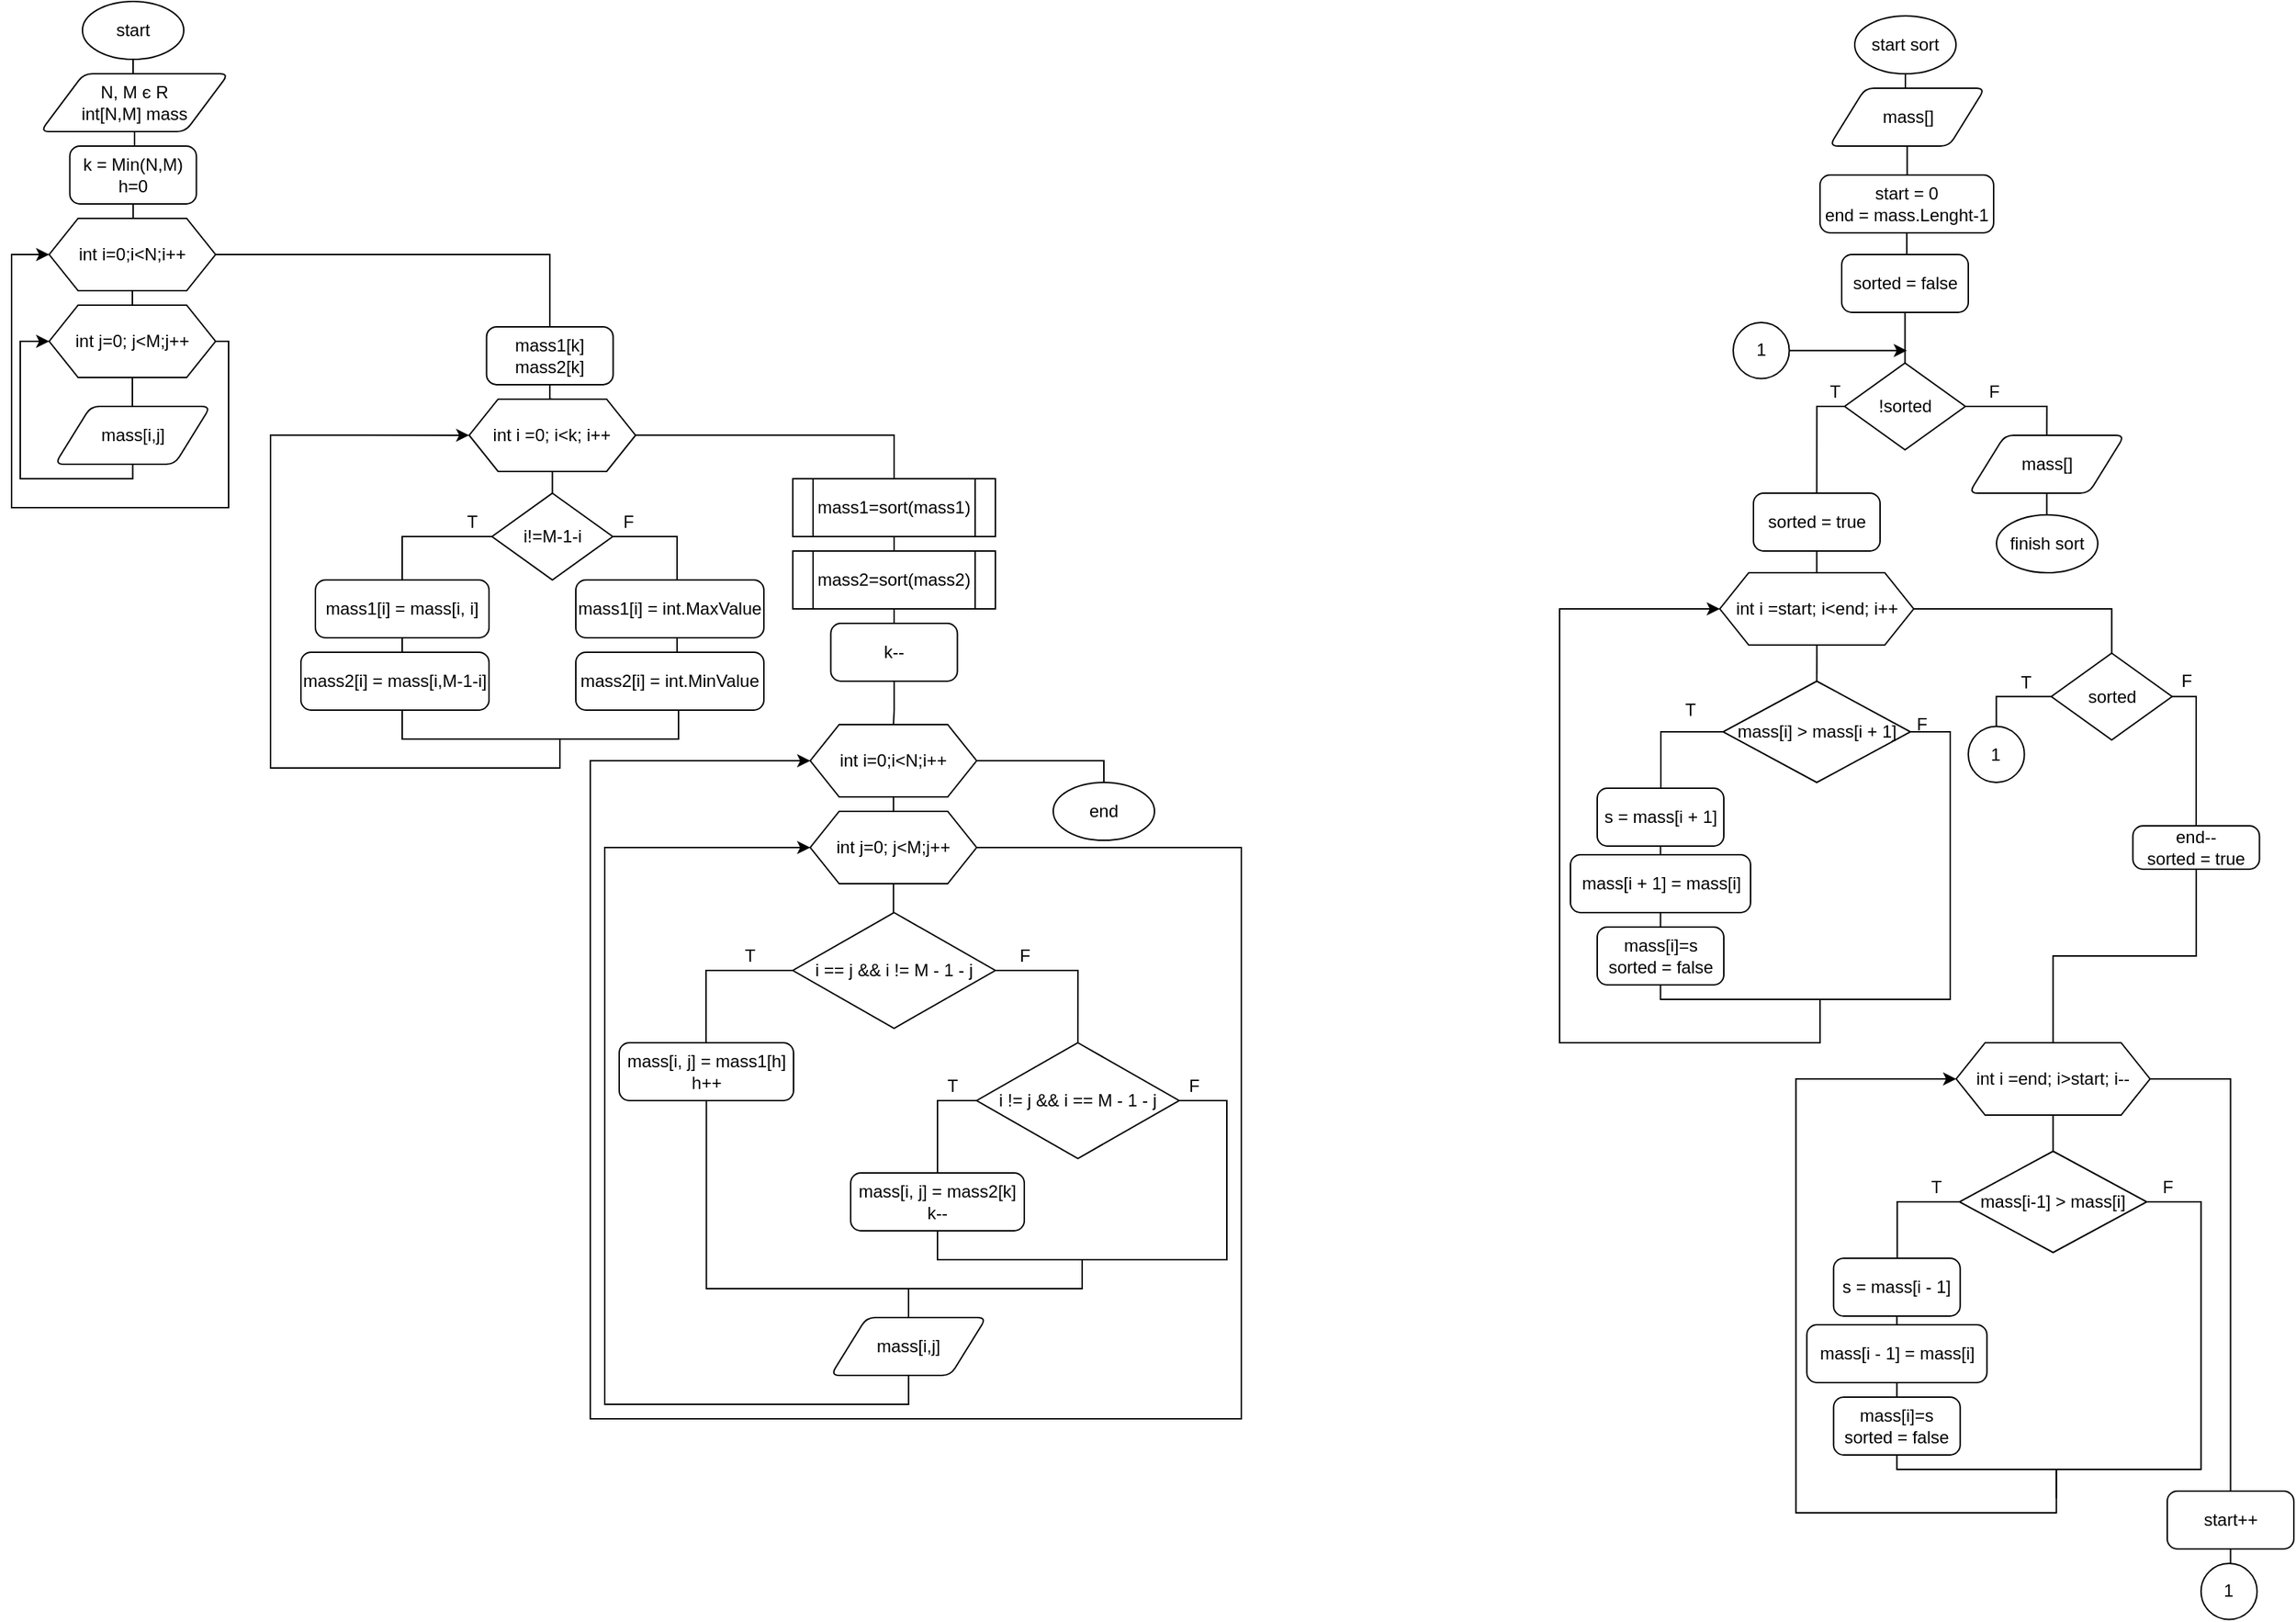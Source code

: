 <mxfile version="15.2.7" type="device"><diagram id="SGW3mGGVzdnjzo3DEvgG" name="Страница 1"><mxGraphModel dx="1024" dy="592" grid="1" gridSize="10" guides="1" tooltips="1" connect="1" arrows="1" fold="1" page="1" pageScale="1" pageWidth="827" pageHeight="1169" math="0" shadow="0"><root><mxCell id="0"/><mxCell id="1" parent="0"/><mxCell id="hLrp-47ymV_QEn_VLQJI-4" style="edgeStyle=orthogonalEdgeStyle;rounded=0;orthogonalLoop=1;jettySize=auto;html=1;endArrow=none;endFill=0;" parent="1" source="hLrp-47ymV_QEn_VLQJI-1" target="hLrp-47ymV_QEn_VLQJI-3" edge="1"><mxGeometry relative="1" as="geometry"/></mxCell><mxCell id="hLrp-47ymV_QEn_VLQJI-1" value="start" style="strokeWidth=1;html=1;shape=mxgraph.flowchart.start_1;whiteSpace=wrap;" parent="1" vertex="1"><mxGeometry x="59" y="20" width="70" height="40" as="geometry"/></mxCell><mxCell id="hLrp-47ymV_QEn_VLQJI-6" style="edgeStyle=orthogonalEdgeStyle;rounded=0;orthogonalLoop=1;jettySize=auto;html=1;endArrow=none;endFill=0;" parent="1" source="hLrp-47ymV_QEn_VLQJI-3" target="hLrp-47ymV_QEn_VLQJI-5" edge="1"><mxGeometry relative="1" as="geometry"/></mxCell><mxCell id="hLrp-47ymV_QEn_VLQJI-3" value="N, M є R&lt;br&gt;int[N,M] mass" style="shape=parallelogram;html=1;strokeWidth=1;perimeter=parallelogramPerimeter;whiteSpace=wrap;rounded=1;arcSize=12;size=0.23;" parent="1" vertex="1"><mxGeometry x="30" y="70" width="130" height="40" as="geometry"/></mxCell><mxCell id="hLrp-47ymV_QEn_VLQJI-10" style="edgeStyle=orthogonalEdgeStyle;rounded=0;orthogonalLoop=1;jettySize=auto;html=1;endArrow=none;endFill=0;" parent="1" source="hLrp-47ymV_QEn_VLQJI-5" target="hLrp-47ymV_QEn_VLQJI-9" edge="1"><mxGeometry relative="1" as="geometry"/></mxCell><mxCell id="hLrp-47ymV_QEn_VLQJI-5" value="k = Min(N,M)&lt;br&gt;h=0" style="rounded=1;whiteSpace=wrap;html=1;absoluteArcSize=1;arcSize=14;strokeWidth=1;" parent="1" vertex="1"><mxGeometry x="50.25" y="120" width="87.5" height="40" as="geometry"/></mxCell><mxCell id="hLrp-47ymV_QEn_VLQJI-12" style="edgeStyle=orthogonalEdgeStyle;rounded=0;orthogonalLoop=1;jettySize=auto;html=1;endArrow=none;endFill=0;" parent="1" source="hLrp-47ymV_QEn_VLQJI-9" target="hLrp-47ymV_QEn_VLQJI-11" edge="1"><mxGeometry relative="1" as="geometry"/></mxCell><mxCell id="hLrp-47ymV_QEn_VLQJI-35" style="edgeStyle=orthogonalEdgeStyle;rounded=0;orthogonalLoop=1;jettySize=auto;html=1;endArrow=none;endFill=0;" parent="1" source="hLrp-47ymV_QEn_VLQJI-9" target="hLrp-47ymV_QEn_VLQJI-24" edge="1"><mxGeometry relative="1" as="geometry"/></mxCell><mxCell id="hLrp-47ymV_QEn_VLQJI-9" value="int i=0;i&amp;lt;N;i++" style="shape=hexagon;perimeter=hexagonPerimeter2;whiteSpace=wrap;html=1;fixedSize=1;strokeWidth=1;" parent="1" vertex="1"><mxGeometry x="36" y="170" width="115" height="50" as="geometry"/></mxCell><mxCell id="hLrp-47ymV_QEn_VLQJI-15" style="edgeStyle=orthogonalEdgeStyle;rounded=0;orthogonalLoop=1;jettySize=auto;html=1;endArrow=none;endFill=0;" parent="1" source="hLrp-47ymV_QEn_VLQJI-11" target="hLrp-47ymV_QEn_VLQJI-14" edge="1"><mxGeometry relative="1" as="geometry"/></mxCell><mxCell id="hLrp-47ymV_QEn_VLQJI-17" style="edgeStyle=orthogonalEdgeStyle;rounded=0;orthogonalLoop=1;jettySize=auto;html=1;entryX=0;entryY=0.5;entryDx=0;entryDy=0;endArrow=classic;endFill=1;" parent="1" source="hLrp-47ymV_QEn_VLQJI-11" target="hLrp-47ymV_QEn_VLQJI-9" edge="1"><mxGeometry relative="1" as="geometry"><Array as="points"><mxPoint x="160" y="255"/><mxPoint x="160" y="370"/><mxPoint x="10" y="370"/><mxPoint x="10" y="195"/></Array></mxGeometry></mxCell><mxCell id="hLrp-47ymV_QEn_VLQJI-11" value="int j=0; j&amp;lt;M;j++" style="shape=hexagon;perimeter=hexagonPerimeter2;whiteSpace=wrap;html=1;fixedSize=1;strokeWidth=1;" parent="1" vertex="1"><mxGeometry x="36" y="230" width="115" height="50" as="geometry"/></mxCell><mxCell id="hLrp-47ymV_QEn_VLQJI-16" style="edgeStyle=orthogonalEdgeStyle;rounded=0;orthogonalLoop=1;jettySize=auto;html=1;entryX=0;entryY=0.5;entryDx=0;entryDy=0;endArrow=classic;endFill=1;" parent="1" source="hLrp-47ymV_QEn_VLQJI-14" target="hLrp-47ymV_QEn_VLQJI-11" edge="1"><mxGeometry relative="1" as="geometry"><Array as="points"><mxPoint x="94" y="350"/><mxPoint x="16" y="350"/><mxPoint x="16" y="255"/></Array></mxGeometry></mxCell><mxCell id="hLrp-47ymV_QEn_VLQJI-14" value="mass[i,j]" style="shape=parallelogram;html=1;strokeWidth=1;perimeter=parallelogramPerimeter;whiteSpace=wrap;rounded=1;arcSize=12;size=0.23;" parent="1" vertex="1"><mxGeometry x="40" y="300" width="107.5" height="40" as="geometry"/></mxCell><mxCell id="hLrp-47ymV_QEn_VLQJI-21" style="edgeStyle=orthogonalEdgeStyle;rounded=0;orthogonalLoop=1;jettySize=auto;html=1;endArrow=none;endFill=0;" parent="1" source="hLrp-47ymV_QEn_VLQJI-18" target="hLrp-47ymV_QEn_VLQJI-20" edge="1"><mxGeometry relative="1" as="geometry"/></mxCell><mxCell id="hLrp-47ymV_QEn_VLQJI-38" style="edgeStyle=orthogonalEdgeStyle;rounded=0;orthogonalLoop=1;jettySize=auto;html=1;endArrow=none;endFill=0;" parent="1" source="hLrp-47ymV_QEn_VLQJI-18" target="hLrp-47ymV_QEn_VLQJI-37" edge="1"><mxGeometry relative="1" as="geometry"/></mxCell><mxCell id="hLrp-47ymV_QEn_VLQJI-18" value="int i =0; i&amp;lt;k; i++" style="shape=hexagon;perimeter=hexagonPerimeter2;whiteSpace=wrap;html=1;fixedSize=1;strokeWidth=1;" parent="1" vertex="1"><mxGeometry x="326.3" y="294.94" width="115" height="50" as="geometry"/></mxCell><mxCell id="hLrp-47ymV_QEn_VLQJI-27" style="edgeStyle=orthogonalEdgeStyle;rounded=0;orthogonalLoop=1;jettySize=auto;html=1;endArrow=none;endFill=0;" parent="1" source="hLrp-47ymV_QEn_VLQJI-20" target="hLrp-47ymV_QEn_VLQJI-22" edge="1"><mxGeometry relative="1" as="geometry"><Array as="points"><mxPoint x="280" y="390"/></Array></mxGeometry></mxCell><mxCell id="hLrp-47ymV_QEn_VLQJI-28" style="edgeStyle=orthogonalEdgeStyle;rounded=0;orthogonalLoop=1;jettySize=auto;html=1;entryX=0.5;entryY=0;entryDx=0;entryDy=0;endArrow=none;endFill=0;" parent="1" source="hLrp-47ymV_QEn_VLQJI-20" target="hLrp-47ymV_QEn_VLQJI-23" edge="1"><mxGeometry relative="1" as="geometry"><Array as="points"><mxPoint x="470" y="390"/><mxPoint x="470" y="420"/></Array></mxGeometry></mxCell><mxCell id="hLrp-47ymV_QEn_VLQJI-20" value="i!=M-1-i" style="strokeWidth=1;html=1;shape=mxgraph.flowchart.decision;whiteSpace=wrap;" parent="1" vertex="1"><mxGeometry x="342.05" y="360" width="83.5" height="60" as="geometry"/></mxCell><mxCell id="hLrp-47ymV_QEn_VLQJI-33" style="edgeStyle=orthogonalEdgeStyle;rounded=0;orthogonalLoop=1;jettySize=auto;html=1;entryX=0;entryY=0.5;entryDx=0;entryDy=0;endArrow=classic;endFill=1;exitX=0.5;exitY=1;exitDx=0;exitDy=0;" parent="1" source="hLrp-47ymV_QEn_VLQJI-75" target="hLrp-47ymV_QEn_VLQJI-18" edge="1"><mxGeometry relative="1" as="geometry"><Array as="points"><mxPoint x="280" y="530"/><mxPoint x="389" y="530"/><mxPoint x="389" y="550"/><mxPoint x="189" y="550"/><mxPoint x="189" y="320"/></Array></mxGeometry></mxCell><mxCell id="hLrp-47ymV_QEn_VLQJI-76" style="edgeStyle=orthogonalEdgeStyle;rounded=0;orthogonalLoop=1;jettySize=auto;html=1;endArrow=none;endFill=0;" parent="1" source="hLrp-47ymV_QEn_VLQJI-22" target="hLrp-47ymV_QEn_VLQJI-75" edge="1"><mxGeometry relative="1" as="geometry"/></mxCell><mxCell id="hLrp-47ymV_QEn_VLQJI-22" value="mass1[i] = mass[i, i]" style="rounded=1;whiteSpace=wrap;html=1;absoluteArcSize=1;arcSize=14;strokeWidth=1;" parent="1" vertex="1"><mxGeometry x="220" y="420" width="120" height="40" as="geometry"/></mxCell><mxCell id="hLrp-47ymV_QEn_VLQJI-34" style="edgeStyle=orthogonalEdgeStyle;rounded=0;orthogonalLoop=1;jettySize=auto;html=1;endArrow=none;endFill=0;exitX=0.5;exitY=1;exitDx=0;exitDy=0;" parent="1" source="hLrp-47ymV_QEn_VLQJI-78" edge="1"><mxGeometry relative="1" as="geometry"><mxPoint x="389" y="550" as="targetPoint"/><Array as="points"><mxPoint x="471" y="510"/><mxPoint x="471" y="530"/><mxPoint x="389" y="530"/></Array></mxGeometry></mxCell><mxCell id="hLrp-47ymV_QEn_VLQJI-79" style="edgeStyle=orthogonalEdgeStyle;rounded=0;orthogonalLoop=1;jettySize=auto;html=1;endArrow=none;endFill=0;" parent="1" source="hLrp-47ymV_QEn_VLQJI-23" target="hLrp-47ymV_QEn_VLQJI-78" edge="1"><mxGeometry relative="1" as="geometry"><Array as="points"><mxPoint x="470" y="465"/><mxPoint x="470" y="465"/></Array></mxGeometry></mxCell><mxCell id="hLrp-47ymV_QEn_VLQJI-23" value="mass1[i] = int.MaxValue&lt;br&gt;" style="rounded=1;whiteSpace=wrap;html=1;absoluteArcSize=1;arcSize=14;strokeWidth=1;" parent="1" vertex="1"><mxGeometry x="400.0" y="420" width="130" height="40" as="geometry"/></mxCell><mxCell id="hLrp-47ymV_QEn_VLQJI-26" style="edgeStyle=orthogonalEdgeStyle;rounded=0;orthogonalLoop=1;jettySize=auto;html=1;endArrow=none;endFill=0;" parent="1" source="hLrp-47ymV_QEn_VLQJI-24" edge="1"><mxGeometry relative="1" as="geometry"><mxPoint x="384.3" y="294.94" as="targetPoint"/><Array as="points"><mxPoint x="382.3" y="294.94"/></Array></mxGeometry></mxCell><mxCell id="hLrp-47ymV_QEn_VLQJI-24" value="mass1[k]&lt;br&gt;mass2[k]" style="rounded=1;whiteSpace=wrap;html=1;absoluteArcSize=1;arcSize=14;strokeWidth=1;" parent="1" vertex="1"><mxGeometry x="338.3" y="244.94" width="87.5" height="40" as="geometry"/></mxCell><mxCell id="hLrp-47ymV_QEn_VLQJI-29" value="T" style="text;html=1;align=center;verticalAlign=middle;resizable=0;points=[];autosize=1;strokeColor=none;fillColor=none;" parent="1" vertex="1"><mxGeometry x="318.05" y="370" width="20" height="20" as="geometry"/></mxCell><mxCell id="hLrp-47ymV_QEn_VLQJI-30" value="F" style="text;html=1;align=center;verticalAlign=middle;resizable=0;points=[];autosize=1;strokeColor=none;fillColor=none;" parent="1" vertex="1"><mxGeometry x="426.05" y="370" width="20" height="20" as="geometry"/></mxCell><mxCell id="hLrp-47ymV_QEn_VLQJI-40" style="edgeStyle=orthogonalEdgeStyle;rounded=0;orthogonalLoop=1;jettySize=auto;html=1;endArrow=none;endFill=0;" parent="1" source="hLrp-47ymV_QEn_VLQJI-37" target="hLrp-47ymV_QEn_VLQJI-39" edge="1"><mxGeometry relative="1" as="geometry"/></mxCell><mxCell id="hLrp-47ymV_QEn_VLQJI-37" value="mass1=sort(mass1)" style="shape=process;whiteSpace=wrap;html=1;backgroundOutline=1;" parent="1" vertex="1"><mxGeometry x="550" y="350" width="140" height="40" as="geometry"/></mxCell><mxCell id="hLrp-47ymV_QEn_VLQJI-44" style="edgeStyle=orthogonalEdgeStyle;rounded=0;orthogonalLoop=1;jettySize=auto;html=1;entryX=0.5;entryY=0;entryDx=0;entryDy=0;endArrow=none;endFill=0;" parent="1" source="hLrp-47ymV_QEn_VLQJI-39" target="hLrp-47ymV_QEn_VLQJI-43" edge="1"><mxGeometry relative="1" as="geometry"/></mxCell><mxCell id="hLrp-47ymV_QEn_VLQJI-39" value="mass2=sort(mass2)" style="shape=process;whiteSpace=wrap;html=1;backgroundOutline=1;" parent="1" vertex="1"><mxGeometry x="550" y="400" width="140" height="40" as="geometry"/></mxCell><mxCell id="hLrp-47ymV_QEn_VLQJI-53" style="edgeStyle=orthogonalEdgeStyle;rounded=0;orthogonalLoop=1;jettySize=auto;html=1;entryX=0.5;entryY=0;entryDx=0;entryDy=0;endArrow=none;endFill=0;" parent="1" source="hLrp-47ymV_QEn_VLQJI-43" target="hLrp-47ymV_QEn_VLQJI-47" edge="1"><mxGeometry relative="1" as="geometry"/></mxCell><mxCell id="hLrp-47ymV_QEn_VLQJI-43" value="k--" style="rounded=1;whiteSpace=wrap;html=1;absoluteArcSize=1;arcSize=14;strokeWidth=1;" parent="1" vertex="1"><mxGeometry x="576.25" y="450" width="87.5" height="40" as="geometry"/></mxCell><mxCell id="hLrp-47ymV_QEn_VLQJI-46" style="edgeStyle=orthogonalEdgeStyle;rounded=0;orthogonalLoop=1;jettySize=auto;html=1;endArrow=none;endFill=0;" parent="1" source="hLrp-47ymV_QEn_VLQJI-47" target="hLrp-47ymV_QEn_VLQJI-50" edge="1"><mxGeometry relative="1" as="geometry"/></mxCell><mxCell id="hLrp-47ymV_QEn_VLQJI-74" style="edgeStyle=orthogonalEdgeStyle;rounded=0;orthogonalLoop=1;jettySize=auto;html=1;entryX=0.5;entryY=0;entryDx=0;entryDy=0;entryPerimeter=0;endArrow=none;endFill=0;" parent="1" source="hLrp-47ymV_QEn_VLQJI-47" target="hLrp-47ymV_QEn_VLQJI-73" edge="1"><mxGeometry relative="1" as="geometry"><Array as="points"><mxPoint x="765" y="545"/></Array></mxGeometry></mxCell><mxCell id="hLrp-47ymV_QEn_VLQJI-47" value="int i=0;i&amp;lt;N;i++" style="shape=hexagon;perimeter=hexagonPerimeter2;whiteSpace=wrap;html=1;fixedSize=1;strokeWidth=1;" parent="1" vertex="1"><mxGeometry x="562.05" y="520" width="115" height="50" as="geometry"/></mxCell><mxCell id="hLrp-47ymV_QEn_VLQJI-55" style="edgeStyle=orthogonalEdgeStyle;rounded=0;orthogonalLoop=1;jettySize=auto;html=1;entryX=0.5;entryY=0;entryDx=0;entryDy=0;entryPerimeter=0;endArrow=none;endFill=0;" parent="1" source="hLrp-47ymV_QEn_VLQJI-50" target="hLrp-47ymV_QEn_VLQJI-54" edge="1"><mxGeometry relative="1" as="geometry"/></mxCell><mxCell id="hLrp-47ymV_QEn_VLQJI-72" style="edgeStyle=orthogonalEdgeStyle;rounded=0;orthogonalLoop=1;jettySize=auto;html=1;entryX=0;entryY=0.5;entryDx=0;entryDy=0;endArrow=classic;endFill=1;" parent="1" source="hLrp-47ymV_QEn_VLQJI-50" target="hLrp-47ymV_QEn_VLQJI-47" edge="1"><mxGeometry relative="1" as="geometry"><Array as="points"><mxPoint x="860" y="605"/><mxPoint x="860" y="1000"/><mxPoint x="410" y="1000"/><mxPoint x="410" y="545"/></Array></mxGeometry></mxCell><mxCell id="hLrp-47ymV_QEn_VLQJI-50" value="int j=0; j&amp;lt;M;j++" style="shape=hexagon;perimeter=hexagonPerimeter2;whiteSpace=wrap;html=1;fixedSize=1;strokeWidth=1;" parent="1" vertex="1"><mxGeometry x="562.05" y="580" width="115" height="50" as="geometry"/></mxCell><mxCell id="hLrp-47ymV_QEn_VLQJI-57" style="edgeStyle=orthogonalEdgeStyle;rounded=0;orthogonalLoop=1;jettySize=auto;html=1;endArrow=none;endFill=0;entryX=0.5;entryY=0;entryDx=0;entryDy=0;entryPerimeter=0;" parent="1" source="hLrp-47ymV_QEn_VLQJI-54" target="hLrp-47ymV_QEn_VLQJI-56" edge="1"><mxGeometry relative="1" as="geometry"><Array as="points"><mxPoint x="747" y="690"/></Array></mxGeometry></mxCell><mxCell id="hLrp-47ymV_QEn_VLQJI-61" style="edgeStyle=orthogonalEdgeStyle;rounded=0;orthogonalLoop=1;jettySize=auto;html=1;endArrow=none;endFill=0;" parent="1" source="hLrp-47ymV_QEn_VLQJI-54" target="hLrp-47ymV_QEn_VLQJI-58" edge="1"><mxGeometry relative="1" as="geometry"><Array as="points"><mxPoint x="490" y="690"/></Array></mxGeometry></mxCell><mxCell id="hLrp-47ymV_QEn_VLQJI-54" value="i == j &amp;amp;&amp;amp; i != M - 1 - j" style="strokeWidth=1;html=1;shape=mxgraph.flowchart.decision;whiteSpace=wrap;" parent="1" vertex="1"><mxGeometry x="550" y="650" width="140" height="80" as="geometry"/></mxCell><mxCell id="hLrp-47ymV_QEn_VLQJI-62" style="edgeStyle=orthogonalEdgeStyle;rounded=0;orthogonalLoop=1;jettySize=auto;html=1;endArrow=none;endFill=0;" parent="1" source="hLrp-47ymV_QEn_VLQJI-56" target="hLrp-47ymV_QEn_VLQJI-60" edge="1"><mxGeometry relative="1" as="geometry"><Array as="points"><mxPoint x="650" y="780"/></Array></mxGeometry></mxCell><mxCell id="hLrp-47ymV_QEn_VLQJI-64" style="edgeStyle=orthogonalEdgeStyle;rounded=0;orthogonalLoop=1;jettySize=auto;html=1;endArrow=none;endFill=0;" parent="1" source="hLrp-47ymV_QEn_VLQJI-56" edge="1"><mxGeometry relative="1" as="geometry"><mxPoint x="750" y="910" as="targetPoint"/><Array as="points"><mxPoint x="850" y="780"/><mxPoint x="850" y="890"/><mxPoint x="750" y="890"/></Array></mxGeometry></mxCell><mxCell id="hLrp-47ymV_QEn_VLQJI-56" value="i != j &amp;amp;&amp;amp; i == M - 1 - j" style="strokeWidth=1;html=1;shape=mxgraph.flowchart.decision;whiteSpace=wrap;" parent="1" vertex="1"><mxGeometry x="677.05" y="740" width="140" height="80" as="geometry"/></mxCell><mxCell id="hLrp-47ymV_QEn_VLQJI-65" style="edgeStyle=orthogonalEdgeStyle;rounded=0;orthogonalLoop=1;jettySize=auto;html=1;endArrow=none;endFill=0;" parent="1" source="hLrp-47ymV_QEn_VLQJI-58" target="hLrp-47ymV_QEn_VLQJI-70" edge="1"><mxGeometry relative="1" as="geometry"><mxPoint x="630" y="1011" as="targetPoint"/><Array as="points"><mxPoint x="490" y="910"/><mxPoint x="630" y="910"/></Array></mxGeometry></mxCell><mxCell id="hLrp-47ymV_QEn_VLQJI-58" value="mass[i, j] = mass1[h]&lt;br&gt;h++" style="rounded=1;whiteSpace=wrap;html=1;absoluteArcSize=1;arcSize=14;strokeWidth=1;" parent="1" vertex="1"><mxGeometry x="430" y="740" width="120.5" height="40" as="geometry"/></mxCell><mxCell id="hLrp-47ymV_QEn_VLQJI-63" style="edgeStyle=orthogonalEdgeStyle;rounded=0;orthogonalLoop=1;jettySize=auto;html=1;endArrow=none;endFill=0;" parent="1" source="hLrp-47ymV_QEn_VLQJI-60" edge="1"><mxGeometry relative="1" as="geometry"><mxPoint x="630" y="990" as="targetPoint"/><Array as="points"><mxPoint x="650" y="890"/><mxPoint x="750" y="890"/><mxPoint x="750" y="910"/><mxPoint x="630" y="910"/></Array></mxGeometry></mxCell><mxCell id="hLrp-47ymV_QEn_VLQJI-60" value="mass[i, j] = mass2[k]&lt;br&gt;k--" style="rounded=1;whiteSpace=wrap;html=1;absoluteArcSize=1;arcSize=14;strokeWidth=1;" parent="1" vertex="1"><mxGeometry x="590" y="830" width="120" height="40" as="geometry"/></mxCell><mxCell id="hLrp-47ymV_QEn_VLQJI-66" value="F" style="text;html=1;align=center;verticalAlign=middle;resizable=0;points=[];autosize=1;strokeColor=none;fillColor=none;" parent="1" vertex="1"><mxGeometry x="817.05" y="760" width="20" height="20" as="geometry"/></mxCell><mxCell id="hLrp-47ymV_QEn_VLQJI-67" value="T" style="text;html=1;align=center;verticalAlign=middle;resizable=0;points=[];autosize=1;strokeColor=none;fillColor=none;" parent="1" vertex="1"><mxGeometry x="650" y="760" width="20" height="20" as="geometry"/></mxCell><mxCell id="hLrp-47ymV_QEn_VLQJI-68" value="T" style="text;html=1;align=center;verticalAlign=middle;resizable=0;points=[];autosize=1;strokeColor=none;fillColor=none;" parent="1" vertex="1"><mxGeometry x="510" y="670" width="20" height="20" as="geometry"/></mxCell><mxCell id="hLrp-47ymV_QEn_VLQJI-69" value="F" style="text;html=1;align=center;verticalAlign=middle;resizable=0;points=[];autosize=1;strokeColor=none;fillColor=none;" parent="1" vertex="1"><mxGeometry x="700" y="670" width="20" height="20" as="geometry"/></mxCell><mxCell id="hLrp-47ymV_QEn_VLQJI-71" style="edgeStyle=orthogonalEdgeStyle;rounded=0;orthogonalLoop=1;jettySize=auto;html=1;entryX=0;entryY=0.5;entryDx=0;entryDy=0;endArrow=classic;endFill=1;" parent="1" source="hLrp-47ymV_QEn_VLQJI-70" target="hLrp-47ymV_QEn_VLQJI-50" edge="1"><mxGeometry relative="1" as="geometry"><Array as="points"><mxPoint x="630" y="990"/><mxPoint x="420" y="990"/><mxPoint x="420" y="605"/></Array></mxGeometry></mxCell><mxCell id="hLrp-47ymV_QEn_VLQJI-70" value="mass[i,j]" style="shape=parallelogram;html=1;strokeWidth=1;perimeter=parallelogramPerimeter;whiteSpace=wrap;rounded=1;arcSize=12;size=0.23;" parent="1" vertex="1"><mxGeometry x="576.25" y="930" width="107.5" height="40" as="geometry"/></mxCell><mxCell id="hLrp-47ymV_QEn_VLQJI-73" value="end" style="strokeWidth=1;html=1;shape=mxgraph.flowchart.start_1;whiteSpace=wrap;" parent="1" vertex="1"><mxGeometry x="730" y="560" width="70" height="40" as="geometry"/></mxCell><mxCell id="hLrp-47ymV_QEn_VLQJI-75" value="&lt;span&gt;mass2[i] = mass[i,M-1-i]&lt;/span&gt;" style="rounded=1;whiteSpace=wrap;html=1;absoluteArcSize=1;arcSize=14;strokeWidth=1;" parent="1" vertex="1"><mxGeometry x="210" y="470" width="130" height="40" as="geometry"/></mxCell><mxCell id="hLrp-47ymV_QEn_VLQJI-78" value="&lt;span&gt;mass2[i] = int.MinValue&lt;/span&gt;" style="rounded=1;whiteSpace=wrap;html=1;absoluteArcSize=1;arcSize=14;strokeWidth=1;" parent="1" vertex="1"><mxGeometry x="400" y="470" width="130" height="40" as="geometry"/></mxCell><mxCell id="hLrp-47ymV_QEn_VLQJI-84" style="edgeStyle=orthogonalEdgeStyle;rounded=0;orthogonalLoop=1;jettySize=auto;html=1;endArrow=none;endFill=0;" parent="1" source="hLrp-47ymV_QEn_VLQJI-81" target="hLrp-47ymV_QEn_VLQJI-83" edge="1"><mxGeometry relative="1" as="geometry"/></mxCell><mxCell id="hLrp-47ymV_QEn_VLQJI-81" value="start sort" style="strokeWidth=1;html=1;shape=mxgraph.flowchart.start_1;whiteSpace=wrap;" parent="1" vertex="1"><mxGeometry x="1284" y="30" width="70" height="40" as="geometry"/></mxCell><mxCell id="hLrp-47ymV_QEn_VLQJI-88" style="edgeStyle=orthogonalEdgeStyle;rounded=0;orthogonalLoop=1;jettySize=auto;html=1;entryX=0.5;entryY=0;entryDx=0;entryDy=0;endArrow=none;endFill=0;" parent="1" source="hLrp-47ymV_QEn_VLQJI-82" target="hLrp-47ymV_QEn_VLQJI-87" edge="1"><mxGeometry relative="1" as="geometry"/></mxCell><mxCell id="hLrp-47ymV_QEn_VLQJI-82" value="start = 0&lt;br&gt;end = mass.Lenght-1" style="rounded=1;whiteSpace=wrap;html=1;absoluteArcSize=1;arcSize=14;strokeWidth=1;" parent="1" vertex="1"><mxGeometry x="1260" y="140" width="120" height="40" as="geometry"/></mxCell><mxCell id="hLrp-47ymV_QEn_VLQJI-86" style="edgeStyle=orthogonalEdgeStyle;rounded=0;orthogonalLoop=1;jettySize=auto;html=1;entryX=0.5;entryY=0;entryDx=0;entryDy=0;endArrow=none;endFill=0;" parent="1" source="hLrp-47ymV_QEn_VLQJI-83" target="hLrp-47ymV_QEn_VLQJI-82" edge="1"><mxGeometry relative="1" as="geometry"/></mxCell><mxCell id="hLrp-47ymV_QEn_VLQJI-83" value="mass[]" style="shape=parallelogram;html=1;strokeWidth=1;perimeter=parallelogramPerimeter;whiteSpace=wrap;rounded=1;arcSize=12;size=0.23;" parent="1" vertex="1"><mxGeometry x="1266.5" y="80" width="107.5" height="40" as="geometry"/></mxCell><mxCell id="hLrp-47ymV_QEn_VLQJI-90" style="edgeStyle=orthogonalEdgeStyle;rounded=0;orthogonalLoop=1;jettySize=auto;html=1;entryX=0.5;entryY=0;entryDx=0;entryDy=0;entryPerimeter=0;endArrow=none;endFill=0;" parent="1" source="hLrp-47ymV_QEn_VLQJI-87" target="hLrp-47ymV_QEn_VLQJI-89" edge="1"><mxGeometry relative="1" as="geometry"/></mxCell><mxCell id="hLrp-47ymV_QEn_VLQJI-87" value="sorted = false" style="rounded=1;whiteSpace=wrap;html=1;absoluteArcSize=1;arcSize=14;strokeWidth=1;" parent="1" vertex="1"><mxGeometry x="1275" y="195" width="87.5" height="40" as="geometry"/></mxCell><mxCell id="hLrp-47ymV_QEn_VLQJI-91" style="edgeStyle=orthogonalEdgeStyle;rounded=0;orthogonalLoop=1;jettySize=auto;html=1;endArrow=none;endFill=0;entryX=0.5;entryY=0;entryDx=0;entryDy=0;" parent="1" source="hLrp-47ymV_QEn_VLQJI-89" target="hLrp-47ymV_QEn_VLQJI-92" edge="1"><mxGeometry relative="1" as="geometry"><mxPoint x="1254" y="350" as="targetPoint"/><Array as="points"><mxPoint x="1258" y="300"/></Array></mxGeometry></mxCell><mxCell id="hLrp-47ymV_QEn_VLQJI-140" style="edgeStyle=orthogonalEdgeStyle;rounded=0;orthogonalLoop=1;jettySize=auto;html=1;entryX=0.5;entryY=0;entryDx=0;entryDy=0;endArrow=none;endFill=0;" parent="1" source="hLrp-47ymV_QEn_VLQJI-89" target="hLrp-47ymV_QEn_VLQJI-138" edge="1"><mxGeometry relative="1" as="geometry"/></mxCell><mxCell id="hLrp-47ymV_QEn_VLQJI-89" value="!sorted" style="strokeWidth=1;html=1;shape=mxgraph.flowchart.decision;whiteSpace=wrap;" parent="1" vertex="1"><mxGeometry x="1277" y="270" width="83.5" height="60" as="geometry"/></mxCell><mxCell id="hLrp-47ymV_QEn_VLQJI-110" style="edgeStyle=orthogonalEdgeStyle;rounded=0;orthogonalLoop=1;jettySize=auto;html=1;entryX=0.5;entryY=0;entryDx=0;entryDy=0;endArrow=none;endFill=0;" parent="1" source="hLrp-47ymV_QEn_VLQJI-92" target="hLrp-47ymV_QEn_VLQJI-93" edge="1"><mxGeometry relative="1" as="geometry"/></mxCell><mxCell id="hLrp-47ymV_QEn_VLQJI-92" value="sorted = true" style="rounded=1;whiteSpace=wrap;html=1;absoluteArcSize=1;arcSize=14;strokeWidth=1;" parent="1" vertex="1"><mxGeometry x="1214" y="360" width="87.5" height="40" as="geometry"/></mxCell><mxCell id="hLrp-47ymV_QEn_VLQJI-101" style="edgeStyle=orthogonalEdgeStyle;rounded=0;orthogonalLoop=1;jettySize=auto;html=1;entryX=0.5;entryY=0;entryDx=0;entryDy=0;entryPerimeter=0;endArrow=none;endFill=0;" parent="1" source="hLrp-47ymV_QEn_VLQJI-93" target="hLrp-47ymV_QEn_VLQJI-94" edge="1"><mxGeometry relative="1" as="geometry"/></mxCell><mxCell id="hLrp-47ymV_QEn_VLQJI-111" style="edgeStyle=orthogonalEdgeStyle;rounded=0;orthogonalLoop=1;jettySize=auto;html=1;endArrow=none;endFill=0;" parent="1" source="hLrp-47ymV_QEn_VLQJI-93" target="hLrp-47ymV_QEn_VLQJI-105" edge="1"><mxGeometry relative="1" as="geometry"/></mxCell><mxCell id="hLrp-47ymV_QEn_VLQJI-93" value="int i =start; i&amp;lt;end; i++" style="shape=hexagon;perimeter=hexagonPerimeter2;whiteSpace=wrap;html=1;fixedSize=1;strokeWidth=1;" parent="1" vertex="1"><mxGeometry x="1190.75" y="415" width="134" height="50" as="geometry"/></mxCell><mxCell id="hLrp-47ymV_QEn_VLQJI-98" style="edgeStyle=orthogonalEdgeStyle;rounded=0;orthogonalLoop=1;jettySize=auto;html=1;endArrow=none;endFill=0;" parent="1" source="hLrp-47ymV_QEn_VLQJI-94" target="hLrp-47ymV_QEn_VLQJI-95" edge="1"><mxGeometry relative="1" as="geometry"><Array as="points"><mxPoint x="1150" y="525"/></Array></mxGeometry></mxCell><mxCell id="hLrp-47ymV_QEn_VLQJI-103" style="edgeStyle=orthogonalEdgeStyle;rounded=0;orthogonalLoop=1;jettySize=auto;html=1;endArrow=classic;endFill=1;entryX=0;entryY=0.5;entryDx=0;entryDy=0;" parent="1" source="hLrp-47ymV_QEn_VLQJI-94" target="hLrp-47ymV_QEn_VLQJI-93" edge="1"><mxGeometry relative="1" as="geometry"><mxPoint x="1260" y="740" as="targetPoint"/><Array as="points"><mxPoint x="1350" y="525"/><mxPoint x="1350" y="710"/><mxPoint x="1260" y="710"/><mxPoint x="1260" y="740"/><mxPoint x="1080" y="740"/><mxPoint x="1080" y="440"/></Array></mxGeometry></mxCell><mxCell id="hLrp-47ymV_QEn_VLQJI-94" value="mass[i] &amp;gt; mass[i + 1]" style="strokeWidth=1;html=1;shape=mxgraph.flowchart.decision;whiteSpace=wrap;" parent="1" vertex="1"><mxGeometry x="1193" y="490" width="129.5" height="70" as="geometry"/></mxCell><mxCell id="hLrp-47ymV_QEn_VLQJI-99" style="edgeStyle=orthogonalEdgeStyle;rounded=0;orthogonalLoop=1;jettySize=auto;html=1;entryX=0.5;entryY=0;entryDx=0;entryDy=0;endArrow=none;endFill=0;" parent="1" source="hLrp-47ymV_QEn_VLQJI-95" target="hLrp-47ymV_QEn_VLQJI-96" edge="1"><mxGeometry relative="1" as="geometry"/></mxCell><mxCell id="hLrp-47ymV_QEn_VLQJI-95" value="s = mass[i + 1]" style="rounded=1;whiteSpace=wrap;html=1;absoluteArcSize=1;arcSize=14;strokeWidth=1;" parent="1" vertex="1"><mxGeometry x="1106" y="564" width="87.5" height="40" as="geometry"/></mxCell><mxCell id="hLrp-47ymV_QEn_VLQJI-100" style="edgeStyle=orthogonalEdgeStyle;rounded=0;orthogonalLoop=1;jettySize=auto;html=1;entryX=0.5;entryY=0;entryDx=0;entryDy=0;endArrow=none;endFill=0;" parent="1" source="hLrp-47ymV_QEn_VLQJI-96" target="hLrp-47ymV_QEn_VLQJI-97" edge="1"><mxGeometry relative="1" as="geometry"/></mxCell><mxCell id="hLrp-47ymV_QEn_VLQJI-96" value="mass[i + 1] = mass[i]" style="rounded=1;whiteSpace=wrap;html=1;absoluteArcSize=1;arcSize=14;strokeWidth=1;" parent="1" vertex="1"><mxGeometry x="1087.5" y="610" width="124.5" height="40" as="geometry"/></mxCell><mxCell id="hLrp-47ymV_QEn_VLQJI-104" style="edgeStyle=orthogonalEdgeStyle;rounded=0;orthogonalLoop=1;jettySize=auto;html=1;endArrow=none;endFill=0;" parent="1" source="hLrp-47ymV_QEn_VLQJI-97" edge="1"><mxGeometry relative="1" as="geometry"><mxPoint x="1260" y="730" as="targetPoint"/><Array as="points"><mxPoint x="1150" y="710"/><mxPoint x="1260" y="710"/><mxPoint x="1260" y="730"/></Array></mxGeometry></mxCell><mxCell id="hLrp-47ymV_QEn_VLQJI-97" value="mass[i]=s&lt;br&gt;sorted = false" style="rounded=1;whiteSpace=wrap;html=1;absoluteArcSize=1;arcSize=14;strokeWidth=1;" parent="1" vertex="1"><mxGeometry x="1106" y="660" width="87.5" height="40" as="geometry"/></mxCell><mxCell id="hLrp-47ymV_QEn_VLQJI-106" style="edgeStyle=orthogonalEdgeStyle;rounded=0;orthogonalLoop=1;jettySize=auto;html=1;endArrow=none;endFill=0;" parent="1" source="hLrp-47ymV_QEn_VLQJI-105" target="hLrp-47ymV_QEn_VLQJI-107" edge="1"><mxGeometry relative="1" as="geometry"><mxPoint x="1381.87" y="540.62" as="targetPoint"/><Array as="points"><mxPoint x="1381.87" y="500.62"/></Array></mxGeometry></mxCell><mxCell id="hLrp-47ymV_QEn_VLQJI-112" style="edgeStyle=orthogonalEdgeStyle;rounded=0;orthogonalLoop=1;jettySize=auto;html=1;endArrow=none;endFill=0;entryX=0.5;entryY=0;entryDx=0;entryDy=0;" parent="1" source="hLrp-47ymV_QEn_VLQJI-105" target="hLrp-47ymV_QEn_VLQJI-114" edge="1"><mxGeometry relative="1" as="geometry"><mxPoint x="1530" y="590" as="targetPoint"/><Array as="points"><mxPoint x="1520" y="501"/></Array></mxGeometry></mxCell><mxCell id="hLrp-47ymV_QEn_VLQJI-105" value="sorted" style="strokeWidth=1;html=1;shape=mxgraph.flowchart.decision;whiteSpace=wrap;" parent="1" vertex="1"><mxGeometry x="1419.87" y="470.62" width="83.5" height="60" as="geometry"/></mxCell><mxCell id="hLrp-47ymV_QEn_VLQJI-107" value="1" style="ellipse;whiteSpace=wrap;html=1;aspect=fixed;" parent="1" vertex="1"><mxGeometry x="1362.495" y="521.245" width="38.75" height="38.75" as="geometry"/></mxCell><mxCell id="hLrp-47ymV_QEn_VLQJI-108" value="T" style="text;html=1;align=center;verticalAlign=middle;resizable=0;points=[];autosize=1;strokeColor=none;fillColor=none;" parent="1" vertex="1"><mxGeometry x="1391.87" y="480.62" width="20" height="20" as="geometry"/></mxCell><mxCell id="hLrp-47ymV_QEn_VLQJI-113" value="F" style="text;html=1;align=center;verticalAlign=middle;resizable=0;points=[];autosize=1;strokeColor=none;fillColor=none;" parent="1" vertex="1"><mxGeometry x="1503.37" y="480" width="20" height="20" as="geometry"/></mxCell><mxCell id="hLrp-47ymV_QEn_VLQJI-130" style="edgeStyle=orthogonalEdgeStyle;rounded=0;orthogonalLoop=1;jettySize=auto;html=1;entryX=0.5;entryY=0;entryDx=0;entryDy=0;endArrow=none;endFill=0;" parent="1" source="hLrp-47ymV_QEn_VLQJI-114" target="hLrp-47ymV_QEn_VLQJI-116" edge="1"><mxGeometry relative="1" as="geometry"/></mxCell><mxCell id="hLrp-47ymV_QEn_VLQJI-114" value="end--&lt;br&gt;sorted = true" style="rounded=1;whiteSpace=wrap;html=1;absoluteArcSize=1;arcSize=14;strokeWidth=1;" parent="1" vertex="1"><mxGeometry x="1476.25" y="590" width="87.5" height="30" as="geometry"/></mxCell><mxCell id="hLrp-47ymV_QEn_VLQJI-115" style="edgeStyle=orthogonalEdgeStyle;rounded=0;orthogonalLoop=1;jettySize=auto;html=1;entryX=0.5;entryY=0;entryDx=0;entryDy=0;entryPerimeter=0;endArrow=none;endFill=0;" parent="1" source="hLrp-47ymV_QEn_VLQJI-116" target="hLrp-47ymV_QEn_VLQJI-119" edge="1"><mxGeometry relative="1" as="geometry"/></mxCell><mxCell id="hLrp-47ymV_QEn_VLQJI-131" style="edgeStyle=orthogonalEdgeStyle;rounded=0;orthogonalLoop=1;jettySize=auto;html=1;endArrow=none;endFill=0;" parent="1" source="hLrp-47ymV_QEn_VLQJI-116" target="hLrp-47ymV_QEn_VLQJI-132" edge="1"><mxGeometry relative="1" as="geometry"><mxPoint x="1560" y="1050.0" as="targetPoint"/></mxGeometry></mxCell><mxCell id="hLrp-47ymV_QEn_VLQJI-116" value="int i =end; i&amp;gt;start; i--" style="shape=hexagon;perimeter=hexagonPerimeter2;whiteSpace=wrap;html=1;fixedSize=1;strokeWidth=1;" parent="1" vertex="1"><mxGeometry x="1354.12" y="740" width="134" height="50" as="geometry"/></mxCell><mxCell id="hLrp-47ymV_QEn_VLQJI-117" style="edgeStyle=orthogonalEdgeStyle;rounded=0;orthogonalLoop=1;jettySize=auto;html=1;endArrow=none;endFill=0;" parent="1" source="hLrp-47ymV_QEn_VLQJI-119" target="hLrp-47ymV_QEn_VLQJI-121" edge="1"><mxGeometry relative="1" as="geometry"><Array as="points"><mxPoint x="1313.37" y="850"/></Array></mxGeometry></mxCell><mxCell id="hLrp-47ymV_QEn_VLQJI-118" style="edgeStyle=orthogonalEdgeStyle;rounded=0;orthogonalLoop=1;jettySize=auto;html=1;endArrow=classic;endFill=1;entryX=0;entryY=0.5;entryDx=0;entryDy=0;" parent="1" source="hLrp-47ymV_QEn_VLQJI-119" target="hLrp-47ymV_QEn_VLQJI-116" edge="1"><mxGeometry relative="1" as="geometry"><mxPoint x="1423.37" y="1065" as="targetPoint"/><Array as="points"><mxPoint x="1523.37" y="850"/><mxPoint x="1523.37" y="1035"/><mxPoint x="1423.37" y="1035"/><mxPoint x="1423.37" y="1065"/><mxPoint x="1243.37" y="1065"/><mxPoint x="1243.37" y="765"/></Array></mxGeometry></mxCell><mxCell id="hLrp-47ymV_QEn_VLQJI-119" value="mass[i-1] &amp;gt; mass[i]" style="strokeWidth=1;html=1;shape=mxgraph.flowchart.decision;whiteSpace=wrap;" parent="1" vertex="1"><mxGeometry x="1356.37" y="815" width="129.5" height="70" as="geometry"/></mxCell><mxCell id="hLrp-47ymV_QEn_VLQJI-120" style="edgeStyle=orthogonalEdgeStyle;rounded=0;orthogonalLoop=1;jettySize=auto;html=1;entryX=0.5;entryY=0;entryDx=0;entryDy=0;endArrow=none;endFill=0;" parent="1" source="hLrp-47ymV_QEn_VLQJI-121" target="hLrp-47ymV_QEn_VLQJI-123" edge="1"><mxGeometry relative="1" as="geometry"/></mxCell><mxCell id="hLrp-47ymV_QEn_VLQJI-121" value="s = mass[i - 1]" style="rounded=1;whiteSpace=wrap;html=1;absoluteArcSize=1;arcSize=14;strokeWidth=1;" parent="1" vertex="1"><mxGeometry x="1269.37" y="889" width="87.5" height="40" as="geometry"/></mxCell><mxCell id="hLrp-47ymV_QEn_VLQJI-122" style="edgeStyle=orthogonalEdgeStyle;rounded=0;orthogonalLoop=1;jettySize=auto;html=1;entryX=0.5;entryY=0;entryDx=0;entryDy=0;endArrow=none;endFill=0;" parent="1" source="hLrp-47ymV_QEn_VLQJI-123" target="hLrp-47ymV_QEn_VLQJI-125" edge="1"><mxGeometry relative="1" as="geometry"/></mxCell><mxCell id="hLrp-47ymV_QEn_VLQJI-123" value="mass[i - 1] = mass[i]" style="rounded=1;whiteSpace=wrap;html=1;absoluteArcSize=1;arcSize=14;strokeWidth=1;" parent="1" vertex="1"><mxGeometry x="1250.87" y="935" width="124.5" height="40" as="geometry"/></mxCell><mxCell id="hLrp-47ymV_QEn_VLQJI-124" style="edgeStyle=orthogonalEdgeStyle;rounded=0;orthogonalLoop=1;jettySize=auto;html=1;endArrow=none;endFill=0;" parent="1" source="hLrp-47ymV_QEn_VLQJI-125" edge="1"><mxGeometry relative="1" as="geometry"><mxPoint x="1423.37" y="1055" as="targetPoint"/><Array as="points"><mxPoint x="1313.37" y="1035"/><mxPoint x="1423.37" y="1035"/><mxPoint x="1423.37" y="1055"/></Array></mxGeometry></mxCell><mxCell id="hLrp-47ymV_QEn_VLQJI-125" value="mass[i]=s&lt;br&gt;sorted = false" style="rounded=1;whiteSpace=wrap;html=1;absoluteArcSize=1;arcSize=14;strokeWidth=1;" parent="1" vertex="1"><mxGeometry x="1269.37" y="985" width="87.5" height="40" as="geometry"/></mxCell><mxCell id="hLrp-47ymV_QEn_VLQJI-134" style="edgeStyle=orthogonalEdgeStyle;rounded=0;orthogonalLoop=1;jettySize=auto;html=1;entryX=0.5;entryY=0;entryDx=0;entryDy=0;endArrow=none;endFill=0;" parent="1" source="hLrp-47ymV_QEn_VLQJI-132" target="hLrp-47ymV_QEn_VLQJI-133" edge="1"><mxGeometry relative="1" as="geometry"/></mxCell><mxCell id="hLrp-47ymV_QEn_VLQJI-132" value="start++" style="rounded=1;whiteSpace=wrap;html=1;absoluteArcSize=1;arcSize=14;strokeWidth=1;" parent="1" vertex="1"><mxGeometry x="1500" y="1050.0" width="87.5" height="40" as="geometry"/></mxCell><mxCell id="hLrp-47ymV_QEn_VLQJI-133" value="1" style="ellipse;whiteSpace=wrap;html=1;aspect=fixed;" parent="1" vertex="1"><mxGeometry x="1523.37" y="1100" width="38.75" height="38.75" as="geometry"/></mxCell><mxCell id="hLrp-47ymV_QEn_VLQJI-137" style="edgeStyle=orthogonalEdgeStyle;rounded=0;orthogonalLoop=1;jettySize=auto;html=1;endArrow=classic;endFill=1;" parent="1" source="hLrp-47ymV_QEn_VLQJI-135" edge="1"><mxGeometry relative="1" as="geometry"><mxPoint x="1320" y="261.375" as="targetPoint"/></mxGeometry></mxCell><mxCell id="hLrp-47ymV_QEn_VLQJI-135" value="1" style="ellipse;whiteSpace=wrap;html=1;aspect=fixed;" parent="1" vertex="1"><mxGeometry x="1200" y="242" width="38.75" height="38.75" as="geometry"/></mxCell><mxCell id="hLrp-47ymV_QEn_VLQJI-141" style="edgeStyle=orthogonalEdgeStyle;rounded=0;orthogonalLoop=1;jettySize=auto;html=1;entryX=0.5;entryY=0;entryDx=0;entryDy=0;entryPerimeter=0;endArrow=none;endFill=0;" parent="1" source="hLrp-47ymV_QEn_VLQJI-138" target="hLrp-47ymV_QEn_VLQJI-139" edge="1"><mxGeometry relative="1" as="geometry"/></mxCell><mxCell id="hLrp-47ymV_QEn_VLQJI-138" value="mass[]" style="shape=parallelogram;html=1;strokeWidth=1;perimeter=parallelogramPerimeter;whiteSpace=wrap;rounded=1;arcSize=12;size=0.23;" parent="1" vertex="1"><mxGeometry x="1363" y="320" width="107.5" height="40" as="geometry"/></mxCell><mxCell id="hLrp-47ymV_QEn_VLQJI-139" value="finish sort" style="strokeWidth=1;html=1;shape=mxgraph.flowchart.start_1;whiteSpace=wrap;" parent="1" vertex="1"><mxGeometry x="1382" y="375" width="70" height="40" as="geometry"/></mxCell><mxCell id="hLrp-47ymV_QEn_VLQJI-142" value="T" style="text;html=1;align=center;verticalAlign=middle;resizable=0;points=[];autosize=1;strokeColor=none;fillColor=none;" parent="1" vertex="1"><mxGeometry x="1160" y="500" width="20" height="20" as="geometry"/></mxCell><mxCell id="hLrp-47ymV_QEn_VLQJI-143" value="F" style="text;html=1;align=center;verticalAlign=middle;resizable=0;points=[];autosize=1;strokeColor=none;fillColor=none;" parent="1" vertex="1"><mxGeometry x="1320" y="510" width="20" height="20" as="geometry"/></mxCell><mxCell id="hLrp-47ymV_QEn_VLQJI-144" value="T" style="text;html=1;align=center;verticalAlign=middle;resizable=0;points=[];autosize=1;strokeColor=none;fillColor=none;" parent="1" vertex="1"><mxGeometry x="1330" y="830" width="20" height="20" as="geometry"/></mxCell><mxCell id="hLrp-47ymV_QEn_VLQJI-145" value="F" style="text;html=1;align=center;verticalAlign=middle;resizable=0;points=[];autosize=1;strokeColor=none;fillColor=none;" parent="1" vertex="1"><mxGeometry x="1490" y="830" width="20" height="20" as="geometry"/></mxCell><mxCell id="hLrp-47ymV_QEn_VLQJI-146" value="T" style="text;html=1;align=center;verticalAlign=middle;resizable=0;points=[];autosize=1;strokeColor=none;fillColor=none;" parent="1" vertex="1"><mxGeometry x="1260" y="280" width="20" height="20" as="geometry"/></mxCell><mxCell id="hLrp-47ymV_QEn_VLQJI-147" value="F" style="text;html=1;align=center;verticalAlign=middle;resizable=0;points=[];autosize=1;strokeColor=none;fillColor=none;" parent="1" vertex="1"><mxGeometry x="1370" y="280" width="20" height="20" as="geometry"/></mxCell></root></mxGraphModel></diagram></mxfile>
